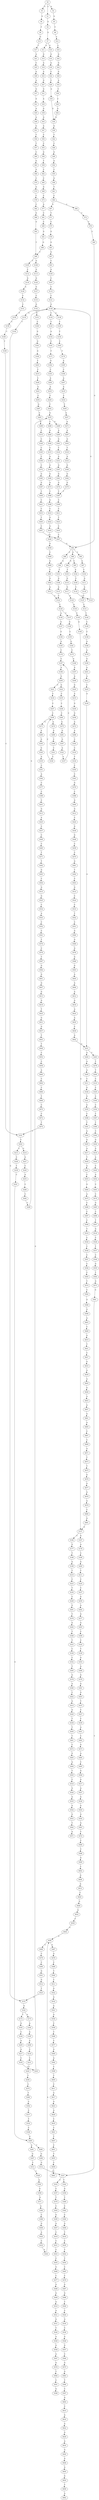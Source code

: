 strict digraph  {
	S0 -> S1 [ label = C ];
	S0 -> S2 [ label = A ];
	S0 -> S3 [ label = G ];
	S1 -> S4 [ label = G ];
	S2 -> S5 [ label = G ];
	S3 -> S6 [ label = G ];
	S4 -> S7 [ label = G ];
	S5 -> S8 [ label = T ];
	S6 -> S9 [ label = T ];
	S7 -> S10 [ label = G ];
	S7 -> S11 [ label = A ];
	S8 -> S12 [ label = C ];
	S9 -> S13 [ label = G ];
	S10 -> S14 [ label = G ];
	S11 -> S15 [ label = G ];
	S12 -> S16 [ label = C ];
	S13 -> S17 [ label = T ];
	S14 -> S18 [ label = A ];
	S15 -> S19 [ label = A ];
	S16 -> S20 [ label = G ];
	S17 -> S21 [ label = A ];
	S18 -> S22 [ label = C ];
	S19 -> S23 [ label = A ];
	S20 -> S24 [ label = G ];
	S21 -> S25 [ label = C ];
	S22 -> S26 [ label = C ];
	S23 -> S27 [ label = G ];
	S24 -> S28 [ label = G ];
	S25 -> S29 [ label = A ];
	S26 -> S30 [ label = G ];
	S27 -> S31 [ label = G ];
	S28 -> S32 [ label = A ];
	S29 -> S33 [ label = A ];
	S30 -> S34 [ label = G ];
	S31 -> S35 [ label = A ];
	S32 -> S36 [ label = C ];
	S33 -> S37 [ label = G ];
	S34 -> S38 [ label = G ];
	S35 -> S39 [ label = G ];
	S36 -> S40 [ label = C ];
	S37 -> S41 [ label = G ];
	S38 -> S42 [ label = T ];
	S39 -> S43 [ label = G ];
	S40 -> S44 [ label = G ];
	S41 -> S45 [ label = A ];
	S42 -> S46 [ label = C ];
	S43 -> S47 [ label = A ];
	S44 -> S34 [ label = G ];
	S45 -> S48 [ label = A ];
	S46 -> S49 [ label = G ];
	S47 -> S50 [ label = C ];
	S48 -> S51 [ label = G ];
	S49 -> S52 [ label = A ];
	S50 -> S53 [ label = C ];
	S51 -> S54 [ label = T ];
	S52 -> S55 [ label = C ];
	S53 -> S56 [ label = G ];
	S54 -> S57 [ label = T ];
	S55 -> S58 [ label = G ];
	S56 -> S59 [ label = T ];
	S57 -> S60 [ label = C ];
	S58 -> S61 [ label = T ];
	S59 -> S62 [ label = C ];
	S60 -> S63 [ label = G ];
	S61 -> S64 [ label = C ];
	S62 -> S65 [ label = C ];
	S63 -> S66 [ label = G ];
	S64 -> S67 [ label = G ];
	S64 -> S68 [ label = C ];
	S65 -> S69 [ label = G ];
	S66 -> S70 [ label = C ];
	S67 -> S71 [ label = T ];
	S68 -> S72 [ label = T ];
	S69 -> S73 [ label = C ];
	S70 -> S74 [ label = A ];
	S71 -> S75 [ label = C ];
	S72 -> S76 [ label = C ];
	S73 -> S77 [ label = A ];
	S74 -> S78 [ label = C ];
	S75 -> S79 [ label = G ];
	S76 -> S80 [ label = C ];
	S77 -> S81 [ label = C ];
	S78 -> S82 [ label = C ];
	S79 -> S83 [ label = G ];
	S80 -> S84 [ label = G ];
	S81 -> S85 [ label = C ];
	S82 -> S86 [ label = G ];
	S83 -> S87 [ label = G ];
	S84 -> S88 [ label = C ];
	S84 -> S89 [ label = G ];
	S84 -> S90 [ label = T ];
	S85 -> S91 [ label = G ];
	S86 -> S92 [ label = G ];
	S87 -> S93 [ label = C ];
	S88 -> S94 [ label = A ];
	S89 -> S95 [ label = C ];
	S89 -> S96 [ label = G ];
	S90 -> S97 [ label = A ];
	S91 -> S98 [ label = G ];
	S92 -> S99 [ label = T ];
	S93 -> S100 [ label = A ];
	S94 -> S101 [ label = T ];
	S95 -> S102 [ label = A ];
	S96 -> S103 [ label = T ];
	S97 -> S104 [ label = T ];
	S98 -> S99 [ label = T ];
	S99 -> S105 [ label = T ];
	S99 -> S106 [ label = G ];
	S100 -> S107 [ label = C ];
	S101 -> S108 [ label = G ];
	S102 -> S109 [ label = C ];
	S103 -> S110 [ label = G ];
	S104 -> S111 [ label = G ];
	S105 -> S112 [ label = C ];
	S106 -> S113 [ label = G ];
	S107 -> S114 [ label = C ];
	S108 -> S115 [ label = A ];
	S109 -> S116 [ label = C ];
	S110 -> S117 [ label = G ];
	S111 -> S118 [ label = A ];
	S112 -> S119 [ label = G ];
	S113 -> S120 [ label = G ];
	S114 -> S121 [ label = C ];
	S115 -> S122 [ label = C ];
	S116 -> S123 [ label = C ];
	S117 -> S124 [ label = G ];
	S118 -> S125 [ label = C ];
	S119 -> S126 [ label = A ];
	S120 -> S127 [ label = G ];
	S121 -> S128 [ label = G ];
	S122 -> S129 [ label = C ];
	S123 -> S128 [ label = G ];
	S124 -> S130 [ label = A ];
	S125 -> S131 [ label = C ];
	S126 -> S132 [ label = C ];
	S127 -> S133 [ label = C ];
	S128 -> S134 [ label = C ];
	S128 -> S135 [ label = G ];
	S128 -> S136 [ label = A ];
	S129 -> S137 [ label = T ];
	S129 -> S138 [ label = A ];
	S130 -> S139 [ label = C ];
	S131 -> S140 [ label = T ];
	S132 -> S141 [ label = C ];
	S133 -> S142 [ label = G ];
	S134 -> S143 [ label = T ];
	S135 -> S144 [ label = T ];
	S136 -> S145 [ label = T ];
	S137 -> S146 [ label = G ];
	S138 -> S147 [ label = G ];
	S139 -> S148 [ label = G ];
	S140 -> S149 [ label = C ];
	S141 -> S150 [ label = T ];
	S142 -> S151 [ label = C ];
	S143 -> S152 [ label = A ];
	S144 -> S153 [ label = G ];
	S145 -> S154 [ label = T ];
	S146 -> S155 [ label = C ];
	S147 -> S156 [ label = G ];
	S148 -> S157 [ label = A ];
	S149 -> S158 [ label = C ];
	S150 -> S159 [ label = C ];
	S151 -> S160 [ label = C ];
	S152 -> S161 [ label = C ];
	S153 -> S162 [ label = G ];
	S154 -> S163 [ label = C ];
	S155 -> S164 [ label = G ];
	S156 -> S165 [ label = A ];
	S157 -> S166 [ label = C ];
	S157 -> S167 [ label = G ];
	S158 -> S168 [ label = A ];
	S159 -> S169 [ label = C ];
	S160 -> S170 [ label = G ];
	S161 -> S171 [ label = T ];
	S162 -> S172 [ label = T ];
	S162 -> S173 [ label = A ];
	S163 -> S174 [ label = T ];
	S164 -> S175 [ label = C ];
	S165 -> S176 [ label = C ];
	S166 -> S177 [ label = G ];
	S167 -> S178 [ label = A ];
	S168 -> S179 [ label = A ];
	S169 -> S180 [ label = T ];
	S170 -> S181 [ label = G ];
	S171 -> S182 [ label = G ];
	S172 -> S183 [ label = G ];
	S173 -> S184 [ label = A ];
	S174 -> S185 [ label = A ];
	S175 -> S186 [ label = G ];
	S176 -> S187 [ label = C ];
	S177 -> S188 [ label = T ];
	S178 -> S189 [ label = C ];
	S179 -> S190 [ label = G ];
	S180 -> S191 [ label = C ];
	S181 -> S192 [ label = G ];
	S182 -> S193 [ label = C ];
	S183 -> S194 [ label = C ];
	S184 -> S195 [ label = A ];
	S185 -> S196 [ label = C ];
	S186 -> S197 [ label = A ];
	S187 -> S198 [ label = A ];
	S188 -> S199 [ label = G ];
	S189 -> S200 [ label = G ];
	S190 -> S201 [ label = A ];
	S191 -> S202 [ label = T ];
	S192 -> S203 [ label = T ];
	S193 -> S204 [ label = A ];
	S194 -> S205 [ label = A ];
	S195 -> S206 [ label = A ];
	S196 -> S207 [ label = A ];
	S197 -> S208 [ label = A ];
	S198 -> S209 [ label = G ];
	S199 -> S210 [ label = T ];
	S200 -> S211 [ label = T ];
	S201 -> S212 [ label = A ];
	S202 -> S213 [ label = C ];
	S202 -> S214 [ label = G ];
	S203 -> S215 [ label = C ];
	S204 -> S216 [ label = A ];
	S205 -> S217 [ label = A ];
	S206 -> S218 [ label = C ];
	S207 -> S219 [ label = A ];
	S208 -> S220 [ label = G ];
	S209 -> S221 [ label = C ];
	S209 -> S222 [ label = G ];
	S210 -> S223 [ label = C ];
	S211 -> S224 [ label = C ];
	S212 -> S225 [ label = C ];
	S213 -> S226 [ label = C ];
	S214 -> S227 [ label = G ];
	S215 -> S228 [ label = C ];
	S216 -> S229 [ label = C ];
	S217 -> S230 [ label = C ];
	S218 -> S231 [ label = C ];
	S219 -> S232 [ label = C ];
	S220 -> S233 [ label = A ];
	S221 -> S234 [ label = C ];
	S222 -> S235 [ label = C ];
	S223 -> S236 [ label = T ];
	S224 -> S237 [ label = C ];
	S225 -> S238 [ label = A ];
	S226 -> S239 [ label = T ];
	S227 -> S240 [ label = C ];
	S228 -> S241 [ label = A ];
	S229 -> S242 [ label = T ];
	S230 -> S243 [ label = T ];
	S231 -> S244 [ label = T ];
	S232 -> S245 [ label = T ];
	S233 -> S246 [ label = G ];
	S234 -> S247 [ label = C ];
	S235 -> S248 [ label = C ];
	S236 -> S249 [ label = C ];
	S237 -> S250 [ label = A ];
	S238 -> S251 [ label = G ];
	S239 -> S252 [ label = C ];
	S240 -> S253 [ label = A ];
	S241 -> S254 [ label = C ];
	S242 -> S255 [ label = G ];
	S243 -> S255 [ label = G ];
	S244 -> S256 [ label = T ];
	S245 -> S257 [ label = G ];
	S246 -> S258 [ label = G ];
	S247 -> S259 [ label = C ];
	S248 -> S260 [ label = C ];
	S249 -> S261 [ label = G ];
	S250 -> S262 [ label = A ];
	S251 -> S263 [ label = T ];
	S251 -> S264 [ label = A ];
	S252 -> S265 [ label = G ];
	S253 -> S266 [ label = C ];
	S254 -> S267 [ label = G ];
	S255 -> S268 [ label = C ];
	S255 -> S269 [ label = G ];
	S256 -> S270 [ label = C ];
	S257 -> S271 [ label = A ];
	S258 -> S272 [ label = A ];
	S259 -> S273 [ label = G ];
	S259 -> S274 [ label = A ];
	S260 -> S275 [ label = A ];
	S261 -> S276 [ label = T ];
	S262 -> S277 [ label = G ];
	S263 -> S278 [ label = T ];
	S264 -> S279 [ label = A ];
	S265 -> S280 [ label = T ];
	S265 -> S281 [ label = A ];
	S266 -> S282 [ label = C ];
	S267 -> S283 [ label = C ];
	S268 -> S284 [ label = A ];
	S269 -> S285 [ label = A ];
	S270 -> S286 [ label = T ];
	S271 -> S287 [ label = A ];
	S272 -> S288 [ label = A ];
	S273 -> S289 [ label = A ];
	S274 -> S290 [ label = G ];
	S275 -> S291 [ label = G ];
	S276 -> S292 [ label = G ];
	S277 -> S293 [ label = A ];
	S278 -> S294 [ label = T ];
	S279 -> S295 [ label = A ];
	S280 -> S296 [ label = G ];
	S281 -> S297 [ label = G ];
	S282 -> S298 [ label = C ];
	S283 -> S299 [ label = A ];
	S284 -> S300 [ label = G ];
	S285 -> S301 [ label = G ];
	S286 -> S302 [ label = C ];
	S287 -> S303 [ label = G ];
	S288 -> S304 [ label = C ];
	S289 -> S305 [ label = G ];
	S290 -> S306 [ label = C ];
	S291 -> S307 [ label = G ];
	S292 -> S308 [ label = T ];
	S293 -> S309 [ label = C ];
	S294 -> S310 [ label = C ];
	S295 -> S311 [ label = C ];
	S296 -> S312 [ label = G ];
	S297 -> S313 [ label = C ];
	S298 -> S128 [ label = G ];
	S299 -> S314 [ label = C ];
	S300 -> S315 [ label = C ];
	S301 -> S316 [ label = T ];
	S302 -> S317 [ label = C ];
	S303 -> S318 [ label = T ];
	S304 -> S319 [ label = C ];
	S305 -> S320 [ label = G ];
	S306 -> S321 [ label = C ];
	S307 -> S322 [ label = A ];
	S308 -> S323 [ label = T ];
	S309 -> S324 [ label = C ];
	S310 -> S325 [ label = C ];
	S311 -> S326 [ label = G ];
	S312 -> S327 [ label = T ];
	S313 -> S328 [ label = T ];
	S314 -> S329 [ label = C ];
	S315 -> S330 [ label = A ];
	S316 -> S331 [ label = A ];
	S317 -> S332 [ label = T ];
	S318 -> S333 [ label = A ];
	S319 -> S334 [ label = T ];
	S320 -> S335 [ label = A ];
	S321 -> S336 [ label = C ];
	S322 -> S337 [ label = C ];
	S323 -> S338 [ label = C ];
	S324 -> S339 [ label = T ];
	S325 -> S340 [ label = C ];
	S326 -> S341 [ label = G ];
	S327 -> S342 [ label = T ];
	S327 -> S343 [ label = C ];
	S328 -> S344 [ label = A ];
	S329 -> S345 [ label = C ];
	S330 -> S346 [ label = G ];
	S331 -> S347 [ label = G ];
	S332 -> S348 [ label = C ];
	S333 -> S349 [ label = G ];
	S334 -> S350 [ label = C ];
	S335 -> S351 [ label = C ];
	S336 -> S259 [ label = C ];
	S337 -> S187 [ label = C ];
	S338 -> S352 [ label = C ];
	S339 -> S353 [ label = A ];
	S340 -> S354 [ label = C ];
	S341 -> S355 [ label = A ];
	S342 -> S356 [ label = G ];
	S343 -> S357 [ label = C ];
	S344 -> S358 [ label = G ];
	S345 -> S359 [ label = C ];
	S346 -> S360 [ label = G ];
	S347 -> S361 [ label = G ];
	S348 -> S265 [ label = G ];
	S349 -> S362 [ label = G ];
	S350 -> S363 [ label = C ];
	S351 -> S364 [ label = A ];
	S352 -> S365 [ label = T ];
	S353 -> S366 [ label = A ];
	S354 -> S367 [ label = T ];
	S355 -> S368 [ label = C ];
	S356 -> S369 [ label = T ];
	S357 -> S370 [ label = T ];
	S358 -> S371 [ label = G ];
	S359 -> S372 [ label = C ];
	S360 -> S373 [ label = G ];
	S361 -> S374 [ label = G ];
	S362 -> S375 [ label = G ];
	S363 -> S376 [ label = G ];
	S364 -> S377 [ label = C ];
	S365 -> S378 [ label = G ];
	S366 -> S379 [ label = G ];
	S367 -> S380 [ label = T ];
	S368 -> S381 [ label = T ];
	S369 -> S382 [ label = C ];
	S370 -> S383 [ label = C ];
	S371 -> S384 [ label = A ];
	S372 -> S385 [ label = G ];
	S373 -> S386 [ label = T ];
	S374 -> S387 [ label = T ];
	S375 -> S387 [ label = T ];
	S376 -> S388 [ label = C ];
	S377 -> S389 [ label = C ];
	S378 -> S390 [ label = A ];
	S379 -> S391 [ label = A ];
	S380 -> S392 [ label = C ];
	S381 -> S393 [ label = A ];
	S382 -> S394 [ label = C ];
	S383 -> S395 [ label = G ];
	S384 -> S396 [ label = C ];
	S385 -> S397 [ label = G ];
	S386 -> S398 [ label = G ];
	S387 -> S399 [ label = C ];
	S388 -> S400 [ label = G ];
	S389 -> S401 [ label = C ];
	S390 -> S402 [ label = C ];
	S391 -> S403 [ label = G ];
	S392 -> S404 [ label = G ];
	S393 -> S405 [ label = G ];
	S394 -> S406 [ label = G ];
	S395 -> S407 [ label = A ];
	S396 -> S408 [ label = G ];
	S397 -> S409 [ label = T ];
	S398 -> S410 [ label = C ];
	S399 -> S411 [ label = C ];
	S400 -> S412 [ label = G ];
	S401 -> S413 [ label = G ];
	S402 -> S414 [ label = G ];
	S403 -> S415 [ label = T ];
	S404 -> S416 [ label = G ];
	S405 -> S417 [ label = A ];
	S406 -> S418 [ label = T ];
	S407 -> S419 [ label = C ];
	S408 -> S420 [ label = A ];
	S409 -> S421 [ label = C ];
	S410 -> S422 [ label = G ];
	S411 -> S423 [ label = T ];
	S412 -> S424 [ label = C ];
	S413 -> S425 [ label = A ];
	S414 -> S426 [ label = A ];
	S415 -> S427 [ label = C ];
	S416 -> S428 [ label = A ];
	S417 -> S429 [ label = T ];
	S418 -> S430 [ label = C ];
	S419 -> S431 [ label = C ];
	S420 -> S432 [ label = C ];
	S421 -> S433 [ label = C ];
	S422 -> S434 [ label = G ];
	S423 -> S435 [ label = C ];
	S424 -> S436 [ label = G ];
	S425 -> S437 [ label = C ];
	S426 -> S438 [ label = T ];
	S427 -> S439 [ label = C ];
	S428 -> S440 [ label = C ];
	S429 -> S441 [ label = A ];
	S430 -> S442 [ label = T ];
	S431 -> S443 [ label = C ];
	S432 -> S444 [ label = A ];
	S433 -> S445 [ label = T ];
	S434 -> S446 [ label = C ];
	S435 -> S447 [ label = C ];
	S436 -> S448 [ label = G ];
	S437 -> S449 [ label = C ];
	S438 -> S450 [ label = T ];
	S439 -> S451 [ label = A ];
	S440 -> S452 [ label = A ];
	S441 -> S453 [ label = C ];
	S442 -> S454 [ label = T ];
	S443 -> S455 [ label = C ];
	S444 -> S456 [ label = A ];
	S445 -> S457 [ label = C ];
	S446 -> S458 [ label = G ];
	S447 -> S84 [ label = G ];
	S448 -> S459 [ label = C ];
	S449 -> S460 [ label = C ];
	S450 -> S461 [ label = T ];
	S451 -> S462 [ label = C ];
	S452 -> S463 [ label = C ];
	S453 -> S464 [ label = G ];
	S454 -> S465 [ label = C ];
	S455 -> S466 [ label = G ];
	S456 -> S467 [ label = G ];
	S456 -> S468 [ label = C ];
	S457 -> S447 [ label = C ];
	S458 -> S469 [ label = C ];
	S459 -> S470 [ label = C ];
	S460 -> S471 [ label = T ];
	S461 -> S472 [ label = C ];
	S462 -> S473 [ label = G ];
	S463 -> S474 [ label = C ];
	S464 -> S475 [ label = A ];
	S465 -> S476 [ label = C ];
	S466 -> S477 [ label = C ];
	S467 -> S478 [ label = A ];
	S468 -> S479 [ label = C ];
	S469 -> S480 [ label = A ];
	S470 -> S481 [ label = G ];
	S471 -> S482 [ label = T ];
	S472 -> S483 [ label = G ];
	S473 -> S484 [ label = A ];
	S474 -> S485 [ label = G ];
	S475 -> S486 [ label = C ];
	S476 -> S487 [ label = A ];
	S477 -> S488 [ label = A ];
	S478 -> S489 [ label = C ];
	S479 -> S490 [ label = C ];
	S480 -> S491 [ label = T ];
	S481 -> S492 [ label = T ];
	S482 -> S493 [ label = G ];
	S483 -> S494 [ label = A ];
	S484 -> S495 [ label = C ];
	S485 -> S496 [ label = C ];
	S486 -> S497 [ label = C ];
	S487 -> S498 [ label = G ];
	S488 -> S499 [ label = G ];
	S489 -> S500 [ label = T ];
	S490 -> S501 [ label = G ];
	S491 -> S502 [ label = G ];
	S492 -> S503 [ label = C ];
	S493 -> S504 [ label = C ];
	S494 -> S505 [ label = T ];
	S495 -> S506 [ label = G ];
	S496 -> S507 [ label = T ];
	S497 -> S508 [ label = C ];
	S498 -> S509 [ label = T ];
	S499 -> S510 [ label = A ];
	S500 -> S511 [ label = C ];
	S501 -> S512 [ label = G ];
	S502 -> S513 [ label = A ];
	S503 -> S514 [ label = G ];
	S504 -> S515 [ label = G ];
	S505 -> S516 [ label = C ];
	S506 -> S517 [ label = A ];
	S507 -> S518 [ label = G ];
	S508 -> S519 [ label = T ];
	S509 -> S520 [ label = C ];
	S510 -> S521 [ label = A ];
	S511 -> S522 [ label = G ];
	S512 -> S523 [ label = T ];
	S513 -> S122 [ label = C ];
	S514 -> S524 [ label = C ];
	S515 -> S525 [ label = G ];
	S516 -> S526 [ label = G ];
	S517 -> S527 [ label = A ];
	S518 -> S528 [ label = C ];
	S519 -> S529 [ label = C ];
	S520 -> S530 [ label = G ];
	S521 -> S531 [ label = G ];
	S522 -> S532 [ label = G ];
	S523 -> S153 [ label = G ];
	S524 -> S533 [ label = C ];
	S525 -> S534 [ label = C ];
	S526 -> S535 [ label = A ];
	S527 -> S536 [ label = A ];
	S528 -> S537 [ label = T ];
	S529 -> S538 [ label = C ];
	S530 -> S539 [ label = C ];
	S531 -> S540 [ label = T ];
	S532 -> S541 [ label = A ];
	S533 -> S542 [ label = T ];
	S534 -> S543 [ label = A ];
	S535 -> S544 [ label = A ];
	S536 -> S545 [ label = A ];
	S537 -> S546 [ label = C ];
	S538 -> S547 [ label = C ];
	S539 -> S548 [ label = A ];
	S540 -> S549 [ label = A ];
	S541 -> S550 [ label = A ];
	S542 -> S551 [ label = C ];
	S543 -> S552 [ label = C ];
	S544 -> S553 [ label = G ];
	S545 -> S554 [ label = G ];
	S546 -> S555 [ label = G ];
	S547 -> S556 [ label = C ];
	S548 -> S557 [ label = G ];
	S549 -> S558 [ label = G ];
	S550 -> S559 [ label = C ];
	S551 -> S560 [ label = G ];
	S552 -> S561 [ label = C ];
	S553 -> S562 [ label = T ];
	S554 -> S563 [ label = G ];
	S555 -> S564 [ label = T ];
	S556 -> S565 [ label = C ];
	S557 -> S566 [ label = C ];
	S558 -> S567 [ label = A ];
	S559 -> S568 [ label = T ];
	S560 -> S569 [ label = G ];
	S561 -> S570 [ label = T ];
	S562 -> S571 [ label = A ];
	S563 -> S572 [ label = T ];
	S564 -> S573 [ label = G ];
	S565 -> S574 [ label = T ];
	S566 -> S575 [ label = G ];
	S567 -> S576 [ label = G ];
	S568 -> S577 [ label = C ];
	S569 -> S578 [ label = G ];
	S570 -> S579 [ label = C ];
	S572 -> S580 [ label = C ];
	S573 -> S581 [ label = G ];
	S574 -> S582 [ label = C ];
	S575 -> S583 [ label = G ];
	S576 -> S584 [ label = T ];
	S577 -> S585 [ label = G ];
	S578 -> S586 [ label = G ];
	S579 -> S587 [ label = T ];
	S580 -> S588 [ label = C ];
	S581 -> S327 [ label = T ];
	S582 -> S589 [ label = G ];
	S583 -> S590 [ label = T ];
	S584 -> S591 [ label = C ];
	S585 -> S592 [ label = A ];
	S586 -> S593 [ label = G ];
	S587 -> S594 [ label = G ];
	S588 -> S595 [ label = G ];
	S589 -> S596 [ label = G ];
	S590 -> S597 [ label = C ];
	S591 -> S598 [ label = G ];
	S592 -> S599 [ label = C ];
	S593 -> S600 [ label = A ];
	S594 -> S601 [ label = G ];
	S595 -> S602 [ label = C ];
	S596 -> S603 [ label = A ];
	S597 -> S604 [ label = A ];
	S599 -> S605 [ label = T ];
	S600 -> S606 [ label = A ];
	S601 -> S607 [ label = G ];
	S602 -> S608 [ label = G ];
	S603 -> S609 [ label = C ];
	S604 -> S610 [ label = C ];
	S605 -> S611 [ label = C ];
	S606 -> S612 [ label = A ];
	S607 -> S613 [ label = G ];
	S608 -> S614 [ label = A ];
	S609 -> S615 [ label = G ];
	S610 -> S616 [ label = A ];
	S611 -> S617 [ label = A ];
	S612 -> S618 [ label = G ];
	S613 -> S619 [ label = G ];
	S614 -> S620 [ label = C ];
	S615 -> S621 [ label = T ];
	S616 -> S622 [ label = A ];
	S617 -> S623 [ label = G ];
	S618 -> S624 [ label = A ];
	S619 -> S625 [ label = T ];
	S620 -> S626 [ label = G ];
	S621 -> S627 [ label = C ];
	S622 -> S628 [ label = G ];
	S623 -> S629 [ label = A ];
	S624 -> S630 [ label = A ];
	S625 -> S631 [ label = G ];
	S626 -> S632 [ label = A ];
	S627 -> S633 [ label = G ];
	S628 -> S634 [ label = A ];
	S629 -> S635 [ label = C ];
	S630 -> S636 [ label = C ];
	S631 -> S637 [ label = G ];
	S632 -> S638 [ label = C ];
	S633 -> S639 [ label = A ];
	S634 -> S640 [ label = G ];
	S635 -> S641 [ label = C ];
	S636 -> S642 [ label = A ];
	S637 -> S643 [ label = T ];
	S638 -> S644 [ label = A ];
	S639 -> S645 [ label = A ];
	S640 -> S646 [ label = A ];
	S641 -> S647 [ label = T ];
	S642 -> S251 [ label = G ];
	S643 -> S648 [ label = T ];
	S644 -> S456 [ label = A ];
	S645 -> S649 [ label = G ];
	S646 -> S650 [ label = A ];
	S647 -> S651 [ label = C ];
	S648 -> S652 [ label = C ];
	S649 -> S653 [ label = A ];
	S650 -> S654 [ label = G ];
	S651 -> S655 [ label = T ];
	S652 -> S656 [ label = C ];
	S653 -> S657 [ label = A ];
	S654 -> S658 [ label = T ];
	S655 -> S659 [ label = C ];
	S656 -> S660 [ label = A ];
	S657 -> S661 [ label = G ];
	S658 -> S662 [ label = A ];
	S659 -> S663 [ label = T ];
	S660 -> S664 [ label = C ];
	S661 -> S665 [ label = A ];
	S664 -> S666 [ label = C ];
	S665 -> S667 [ label = C ];
	S666 -> S668 [ label = T ];
	S667 -> S669 [ label = C ];
	S668 -> S670 [ label = C ];
	S669 -> S671 [ label = A ];
	S670 -> S672 [ label = C ];
	S671 -> S673 [ label = T ];
	S672 -> S674 [ label = T ];
	S673 -> S675 [ label = T ];
	S674 -> S191 [ label = C ];
	S675 -> S676 [ label = G ];
	S676 -> S677 [ label = G ];
	S677 -> S678 [ label = G ];
	S678 -> S679 [ label = A ];
	S679 -> S680 [ label = C ];
	S680 -> S681 [ label = G ];
	S681 -> S157 [ label = A ];
}

